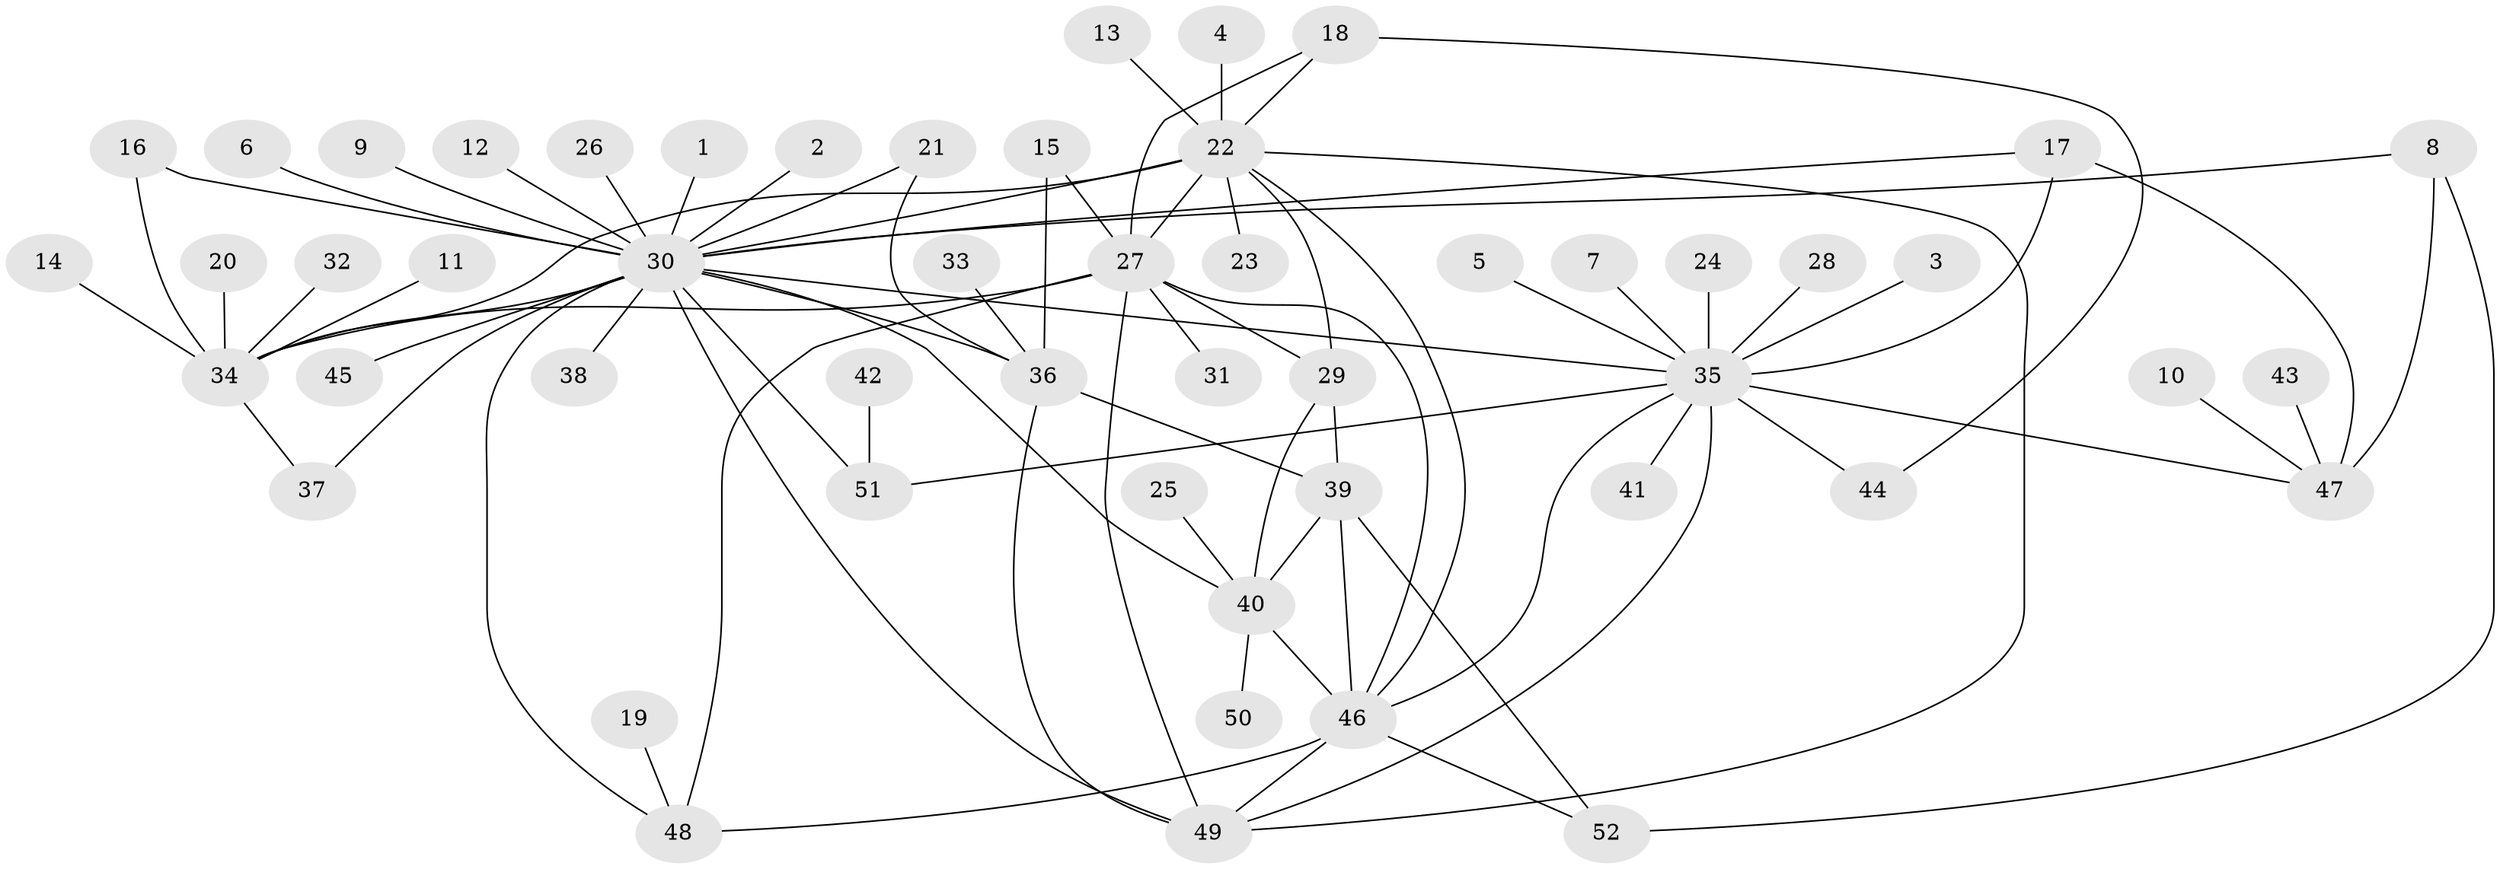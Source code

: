 // original degree distribution, {1: 0.49, 25: 0.01, 17: 0.01, 4: 0.04, 5: 0.05, 10: 0.01, 7: 0.01, 8: 0.02, 15: 0.01, 2: 0.23, 12: 0.01, 6: 0.01, 3: 0.1}
// Generated by graph-tools (version 1.1) at 2025/36/03/04/25 23:36:46]
// undirected, 52 vertices, 80 edges
graph export_dot {
  node [color=gray90,style=filled];
  1;
  2;
  3;
  4;
  5;
  6;
  7;
  8;
  9;
  10;
  11;
  12;
  13;
  14;
  15;
  16;
  17;
  18;
  19;
  20;
  21;
  22;
  23;
  24;
  25;
  26;
  27;
  28;
  29;
  30;
  31;
  32;
  33;
  34;
  35;
  36;
  37;
  38;
  39;
  40;
  41;
  42;
  43;
  44;
  45;
  46;
  47;
  48;
  49;
  50;
  51;
  52;
  1 -- 30 [weight=1.0];
  2 -- 30 [weight=1.0];
  3 -- 35 [weight=1.0];
  4 -- 22 [weight=1.0];
  5 -- 35 [weight=1.0];
  6 -- 30 [weight=1.0];
  7 -- 35 [weight=1.0];
  8 -- 30 [weight=1.0];
  8 -- 47 [weight=1.0];
  8 -- 52 [weight=1.0];
  9 -- 30 [weight=1.0];
  10 -- 47 [weight=1.0];
  11 -- 34 [weight=1.0];
  12 -- 30 [weight=1.0];
  13 -- 22 [weight=1.0];
  14 -- 34 [weight=1.0];
  15 -- 27 [weight=1.0];
  15 -- 36 [weight=1.0];
  16 -- 30 [weight=1.0];
  16 -- 34 [weight=1.0];
  17 -- 30 [weight=1.0];
  17 -- 35 [weight=1.0];
  17 -- 47 [weight=2.0];
  18 -- 22 [weight=1.0];
  18 -- 27 [weight=1.0];
  18 -- 44 [weight=1.0];
  19 -- 48 [weight=1.0];
  20 -- 34 [weight=1.0];
  21 -- 30 [weight=1.0];
  21 -- 36 [weight=1.0];
  22 -- 23 [weight=1.0];
  22 -- 27 [weight=3.0];
  22 -- 29 [weight=1.0];
  22 -- 30 [weight=1.0];
  22 -- 34 [weight=2.0];
  22 -- 46 [weight=1.0];
  22 -- 49 [weight=1.0];
  24 -- 35 [weight=1.0];
  25 -- 40 [weight=1.0];
  26 -- 30 [weight=1.0];
  27 -- 29 [weight=1.0];
  27 -- 31 [weight=1.0];
  27 -- 34 [weight=1.0];
  27 -- 46 [weight=1.0];
  27 -- 48 [weight=1.0];
  27 -- 49 [weight=1.0];
  28 -- 35 [weight=1.0];
  29 -- 39 [weight=1.0];
  29 -- 40 [weight=1.0];
  30 -- 34 [weight=1.0];
  30 -- 35 [weight=1.0];
  30 -- 36 [weight=1.0];
  30 -- 37 [weight=1.0];
  30 -- 38 [weight=1.0];
  30 -- 40 [weight=1.0];
  30 -- 45 [weight=1.0];
  30 -- 48 [weight=1.0];
  30 -- 49 [weight=1.0];
  30 -- 51 [weight=1.0];
  32 -- 34 [weight=1.0];
  33 -- 36 [weight=1.0];
  34 -- 37 [weight=1.0];
  35 -- 41 [weight=1.0];
  35 -- 44 [weight=1.0];
  35 -- 46 [weight=1.0];
  35 -- 47 [weight=1.0];
  35 -- 49 [weight=1.0];
  35 -- 51 [weight=1.0];
  36 -- 39 [weight=1.0];
  36 -- 49 [weight=1.0];
  39 -- 40 [weight=1.0];
  39 -- 46 [weight=1.0];
  39 -- 52 [weight=1.0];
  40 -- 46 [weight=2.0];
  40 -- 50 [weight=1.0];
  42 -- 51 [weight=1.0];
  43 -- 47 [weight=1.0];
  46 -- 48 [weight=1.0];
  46 -- 49 [weight=1.0];
  46 -- 52 [weight=1.0];
}
